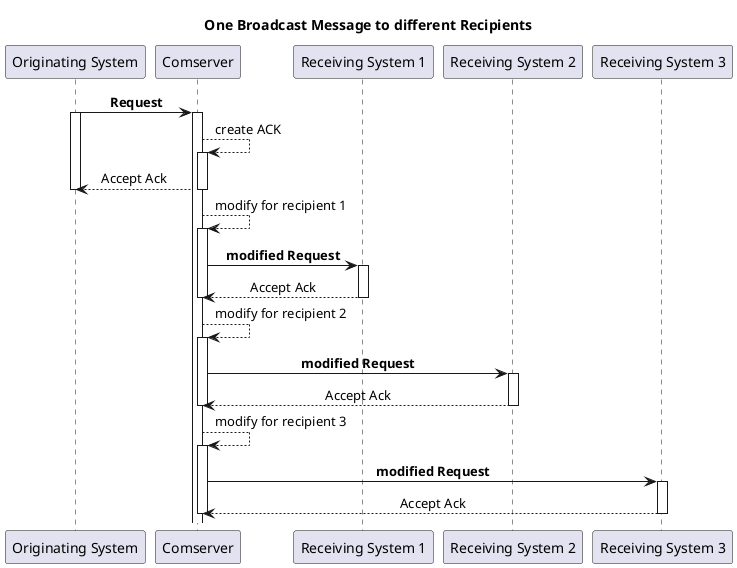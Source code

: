 @startuml

skinparam sequenceMessageAlign center
title One Broadcast Message to different Recipients

participant "Originating System" as Sender
participant "Comserver" as Comserver
participant "Receiving System 1" as Receiver1
participant "Receiving System 2" as Receiver2
participant "Receiving System 3" as Receiver3

Sender -> Comserver: <b>Request
activate Sender
activate Comserver
Comserver --> Comserver: create ACK
activate Comserver
Comserver --> Sender: Accept Ack
deactivate Comserver
deactivate Sender

Comserver --> Comserver: modify for recipient 1
activate Comserver
Comserver -> Receiver1: <b>modified Request
activate Receiver1
Receiver1 --> Comserver: Accept Ack
deactivate Receiver1
deactivate Comserver

Comserver --> Comserver: modify for recipient 2
activate Comserver
Comserver -> Receiver2: <b>modified Request
activate Receiver2
Receiver2 --> Comserver: Accept Ack
deactivate Receiver2
deactivate Comserver

Comserver --> Comserver: modify for recipient 3
activate Comserver
Comserver -> Receiver3: <b>modified Request
activate Receiver3
Receiver3 --> Comserver: Accept Ack
deactivate Receiver3
deactivate Comserver

@enduml